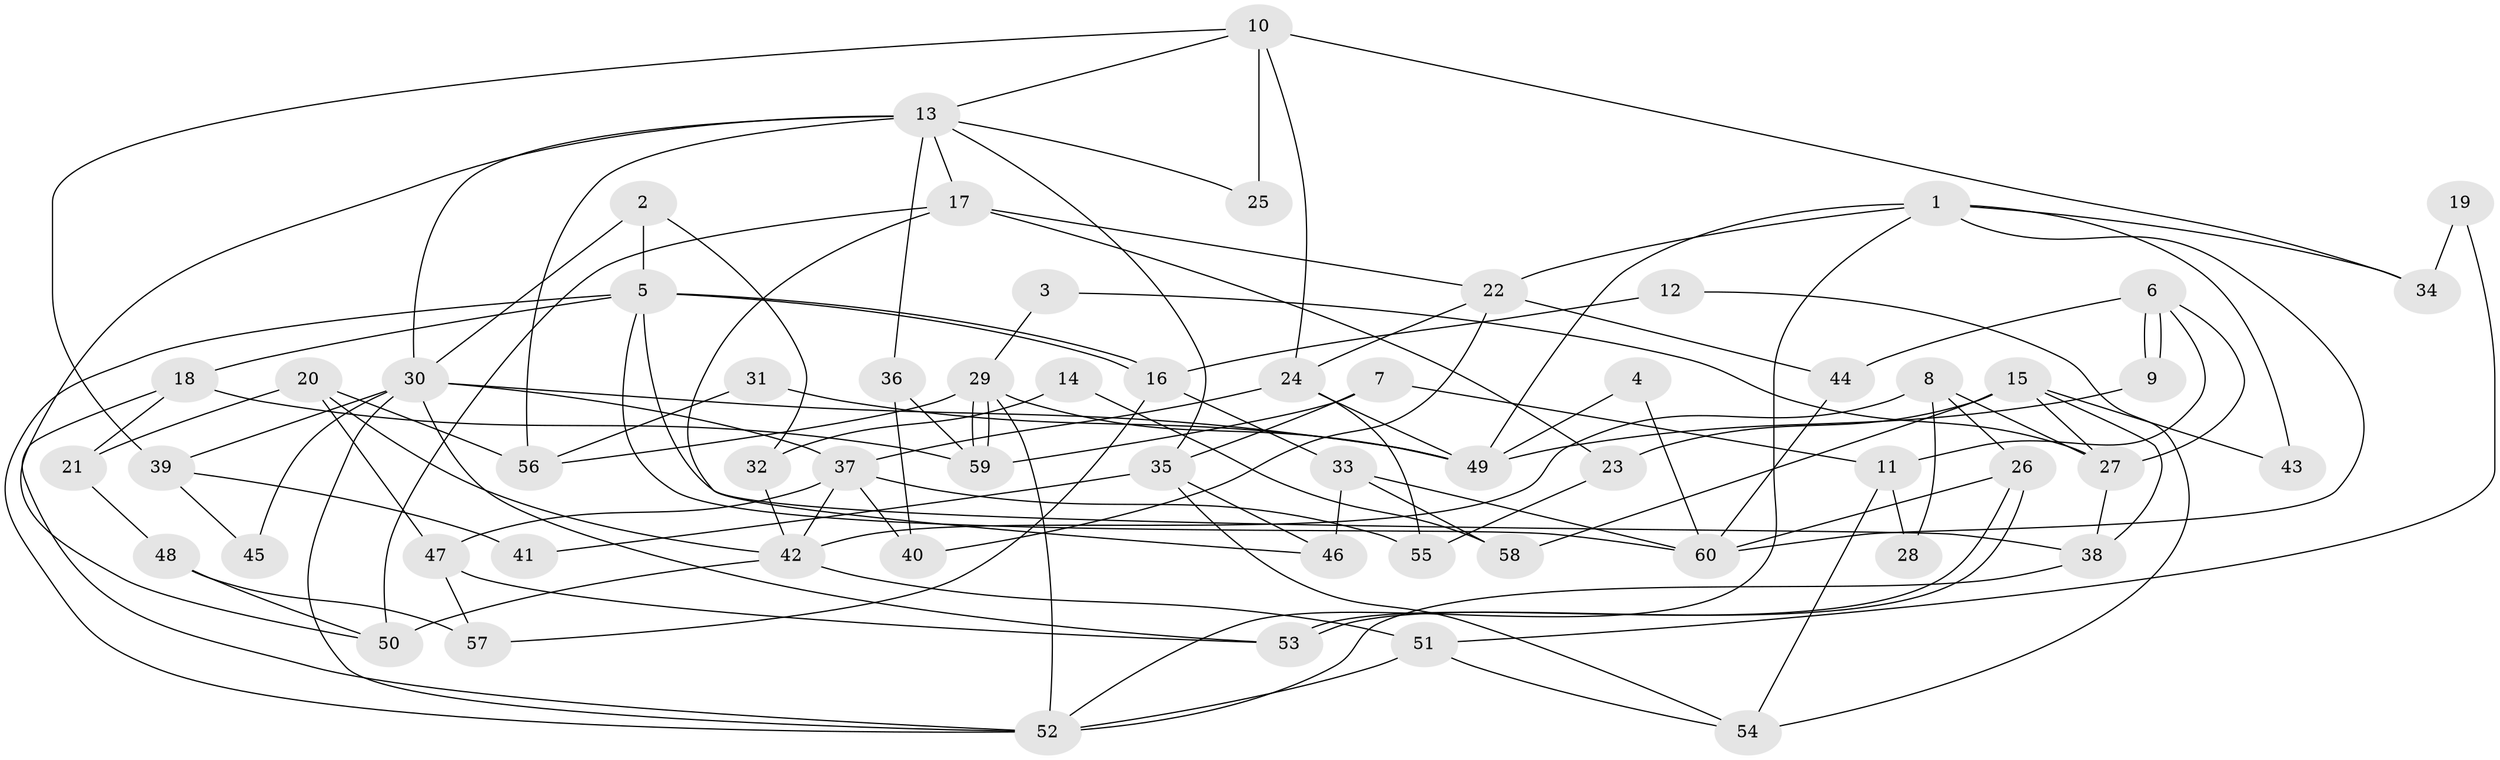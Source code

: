 // Generated by graph-tools (version 1.1) at 2025/26/03/09/25 03:26:22]
// undirected, 60 vertices, 120 edges
graph export_dot {
graph [start="1"]
  node [color=gray90,style=filled];
  1;
  2;
  3;
  4;
  5;
  6;
  7;
  8;
  9;
  10;
  11;
  12;
  13;
  14;
  15;
  16;
  17;
  18;
  19;
  20;
  21;
  22;
  23;
  24;
  25;
  26;
  27;
  28;
  29;
  30;
  31;
  32;
  33;
  34;
  35;
  36;
  37;
  38;
  39;
  40;
  41;
  42;
  43;
  44;
  45;
  46;
  47;
  48;
  49;
  50;
  51;
  52;
  53;
  54;
  55;
  56;
  57;
  58;
  59;
  60;
  1 -- 60;
  1 -- 52;
  1 -- 22;
  1 -- 34;
  1 -- 43;
  1 -- 49;
  2 -- 30;
  2 -- 5;
  2 -- 32;
  3 -- 29;
  3 -- 27;
  4 -- 60;
  4 -- 49;
  5 -- 52;
  5 -- 16;
  5 -- 16;
  5 -- 18;
  5 -- 38;
  5 -- 60;
  6 -- 9;
  6 -- 9;
  6 -- 27;
  6 -- 11;
  6 -- 44;
  7 -- 59;
  7 -- 11;
  7 -- 35;
  8 -- 42;
  8 -- 26;
  8 -- 27;
  8 -- 28;
  9 -- 49;
  10 -- 24;
  10 -- 13;
  10 -- 25;
  10 -- 34;
  10 -- 39;
  11 -- 54;
  11 -- 28;
  12 -- 54;
  12 -- 16;
  13 -- 56;
  13 -- 30;
  13 -- 17;
  13 -- 25;
  13 -- 35;
  13 -- 36;
  13 -- 50;
  14 -- 58;
  14 -- 32;
  15 -- 38;
  15 -- 27;
  15 -- 23;
  15 -- 43;
  15 -- 58;
  16 -- 33;
  16 -- 57;
  17 -- 23;
  17 -- 22;
  17 -- 46;
  17 -- 50;
  18 -- 52;
  18 -- 21;
  18 -- 59;
  19 -- 34;
  19 -- 51;
  20 -- 42;
  20 -- 21;
  20 -- 47;
  20 -- 56;
  21 -- 48;
  22 -- 24;
  22 -- 40;
  22 -- 44;
  23 -- 55;
  24 -- 37;
  24 -- 49;
  24 -- 55;
  26 -- 53;
  26 -- 53;
  26 -- 60;
  27 -- 38;
  29 -- 49;
  29 -- 59;
  29 -- 59;
  29 -- 52;
  29 -- 56;
  30 -- 49;
  30 -- 37;
  30 -- 39;
  30 -- 45;
  30 -- 52;
  30 -- 53;
  31 -- 56;
  31 -- 49;
  32 -- 42;
  33 -- 46;
  33 -- 60;
  33 -- 58;
  35 -- 41;
  35 -- 46;
  35 -- 54;
  36 -- 59;
  36 -- 40;
  37 -- 47;
  37 -- 40;
  37 -- 42;
  37 -- 55;
  38 -- 52;
  39 -- 41;
  39 -- 45;
  42 -- 50;
  42 -- 51;
  44 -- 60;
  47 -- 53;
  47 -- 57;
  48 -- 57;
  48 -- 50;
  51 -- 52;
  51 -- 54;
}
